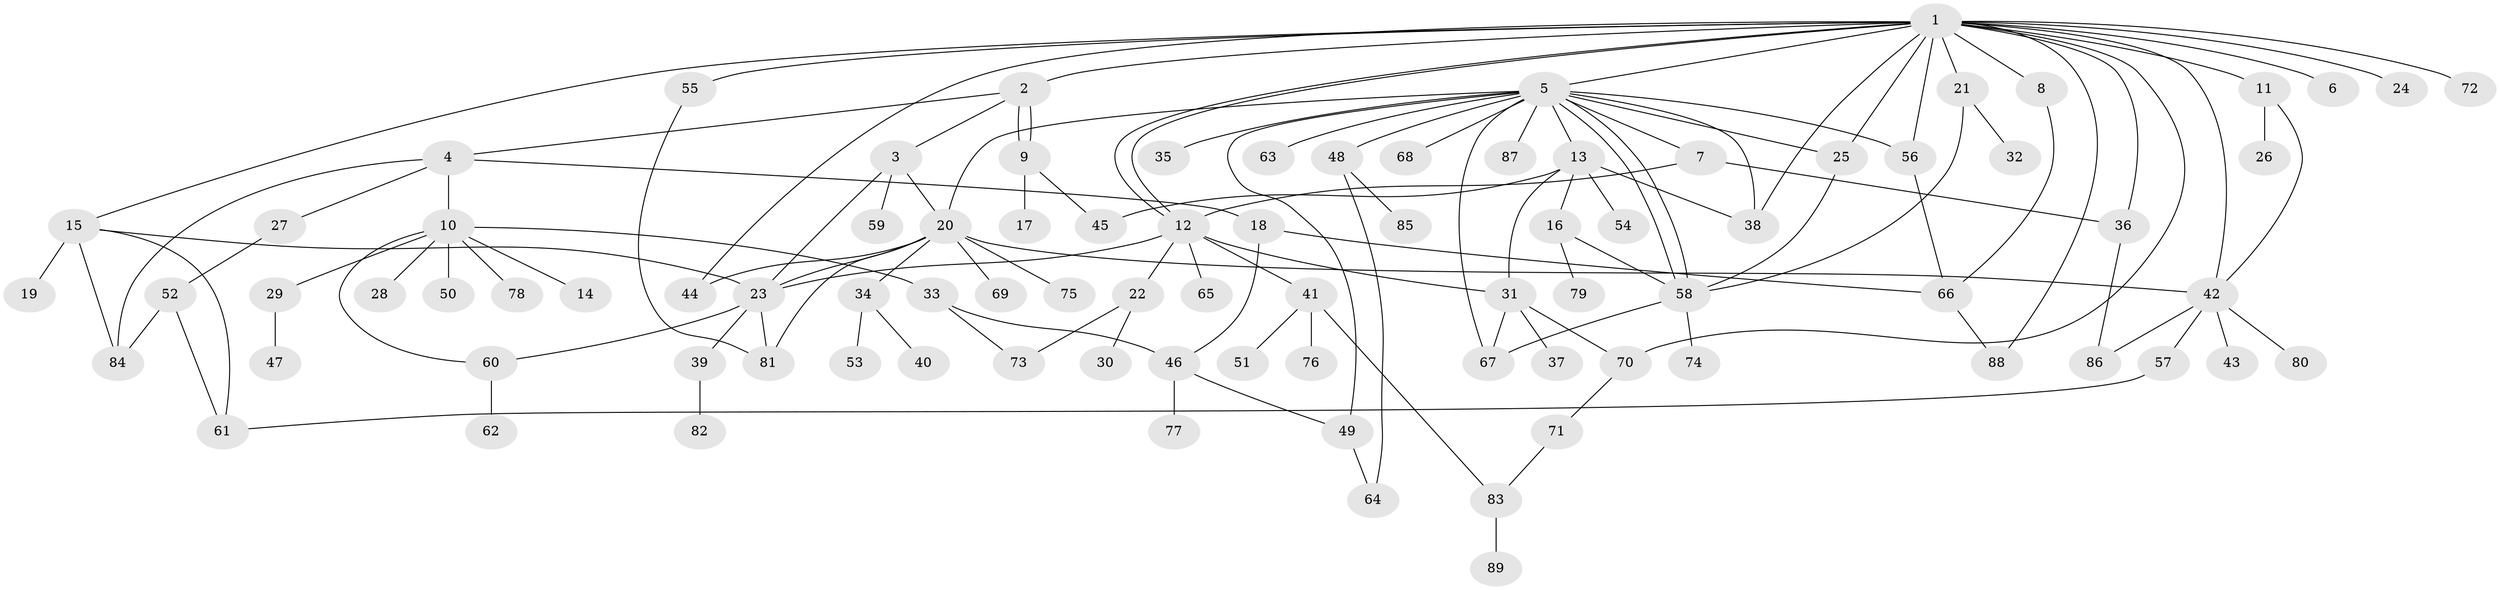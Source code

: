 // Generated by graph-tools (version 1.1) at 2025/01/03/09/25 03:01:46]
// undirected, 89 vertices, 128 edges
graph export_dot {
graph [start="1"]
  node [color=gray90,style=filled];
  1;
  2;
  3;
  4;
  5;
  6;
  7;
  8;
  9;
  10;
  11;
  12;
  13;
  14;
  15;
  16;
  17;
  18;
  19;
  20;
  21;
  22;
  23;
  24;
  25;
  26;
  27;
  28;
  29;
  30;
  31;
  32;
  33;
  34;
  35;
  36;
  37;
  38;
  39;
  40;
  41;
  42;
  43;
  44;
  45;
  46;
  47;
  48;
  49;
  50;
  51;
  52;
  53;
  54;
  55;
  56;
  57;
  58;
  59;
  60;
  61;
  62;
  63;
  64;
  65;
  66;
  67;
  68;
  69;
  70;
  71;
  72;
  73;
  74;
  75;
  76;
  77;
  78;
  79;
  80;
  81;
  82;
  83;
  84;
  85;
  86;
  87;
  88;
  89;
  1 -- 2;
  1 -- 5;
  1 -- 6;
  1 -- 8;
  1 -- 11;
  1 -- 12;
  1 -- 12;
  1 -- 15;
  1 -- 21;
  1 -- 24;
  1 -- 25;
  1 -- 36;
  1 -- 38;
  1 -- 42;
  1 -- 44;
  1 -- 55;
  1 -- 56;
  1 -- 70;
  1 -- 72;
  1 -- 88;
  2 -- 3;
  2 -- 4;
  2 -- 9;
  2 -- 9;
  3 -- 20;
  3 -- 23;
  3 -- 59;
  4 -- 10;
  4 -- 18;
  4 -- 27;
  4 -- 84;
  5 -- 7;
  5 -- 13;
  5 -- 20;
  5 -- 25;
  5 -- 35;
  5 -- 38;
  5 -- 48;
  5 -- 49;
  5 -- 56;
  5 -- 58;
  5 -- 58;
  5 -- 63;
  5 -- 67;
  5 -- 68;
  5 -- 87;
  7 -- 12;
  7 -- 36;
  8 -- 66;
  9 -- 17;
  9 -- 45;
  10 -- 14;
  10 -- 28;
  10 -- 29;
  10 -- 33;
  10 -- 50;
  10 -- 60;
  10 -- 78;
  11 -- 26;
  11 -- 42;
  12 -- 22;
  12 -- 23;
  12 -- 31;
  12 -- 41;
  12 -- 65;
  13 -- 16;
  13 -- 31;
  13 -- 38;
  13 -- 45;
  13 -- 54;
  15 -- 19;
  15 -- 23;
  15 -- 61;
  15 -- 84;
  16 -- 58;
  16 -- 79;
  18 -- 46;
  18 -- 66;
  20 -- 23;
  20 -- 34;
  20 -- 42;
  20 -- 44;
  20 -- 69;
  20 -- 75;
  20 -- 81;
  21 -- 32;
  21 -- 58;
  22 -- 30;
  22 -- 73;
  23 -- 39;
  23 -- 60;
  23 -- 81;
  25 -- 58;
  27 -- 52;
  29 -- 47;
  31 -- 37;
  31 -- 67;
  31 -- 70;
  33 -- 46;
  33 -- 73;
  34 -- 40;
  34 -- 53;
  36 -- 86;
  39 -- 82;
  41 -- 51;
  41 -- 76;
  41 -- 83;
  42 -- 43;
  42 -- 57;
  42 -- 80;
  42 -- 86;
  46 -- 49;
  46 -- 77;
  48 -- 64;
  48 -- 85;
  49 -- 64;
  52 -- 61;
  52 -- 84;
  55 -- 81;
  56 -- 66;
  57 -- 61;
  58 -- 67;
  58 -- 74;
  60 -- 62;
  66 -- 88;
  70 -- 71;
  71 -- 83;
  83 -- 89;
}
